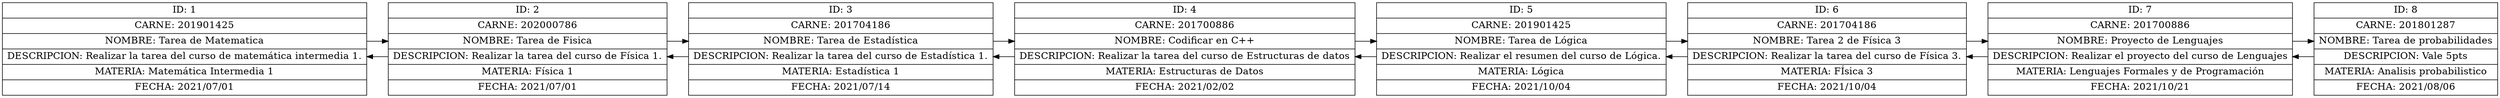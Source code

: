 digraph g {
	graph [
		rankdir = "LR"
	];

	node [
		fontsize = "16"
		shape = "ellipse"
	];

	edge [
	];

	"1" [
		label = "<f0> ID: 1| <f1> CARNE: 201901425| <f2> NOMBRE: Tarea de Matematica| <f3> DESCRIPCION: Realizar la tarea del curso de matemática intermedia 1.| <f4> MATERIA: Matemática Intermedia 1| <f5> FECHA: 2021/07/01"
	shape = "record"
	];

	"1":f2 -> "2":f2 [
		id = 0
	];

	"2" [
		label = "<f0> ID: 2| <f1> CARNE: 202000786| <f2> NOMBRE: Tarea de Fisica| <f3> DESCRIPCION: Realizar la tarea del curso de Física 1.| <f4> MATERIA: Física 1| <f5> FECHA: 2021/07/01"
	shape = "record"
	];

	"2":f3 -> "1":f3 [
		id = 1
	];

	"2":f2 -> "3":f2 [
		id = 2
	];

	"3" [
		label = "<f0> ID: 3| <f1> CARNE: 201704186| <f2> NOMBRE: Tarea de Estadística| <f3> DESCRIPCION: Realizar la tarea del curso de Estadística 1.| <f4> MATERIA: Estadística 1| <f5> FECHA: 2021/07/14"
	shape = "record"
	];

	"3":f3 -> "2":f3 [
		id = 3
	];

	"3":f2 -> "4":f2 [
		id = 4
	];

	"4" [
		label = "<f0> ID: 4| <f1> CARNE: 201700886| <f2> NOMBRE: Codificar en C++| <f3> DESCRIPCION: Realizar la tarea del curso de Estructuras de datos| <f4> MATERIA: Estructuras de Datos| <f5> FECHA: 2021/02/02"
	shape = "record"
	];

	"4":f3 -> "3":f3 [
		id = 5
	];

	"4":f2 -> "5":f2 [
		id = 6
	];

	"5" [
		label = "<f0> ID: 5| <f1> CARNE: 201901425| <f2> NOMBRE: Tarea de Lógica| <f3> DESCRIPCION: Realizar el resumen del curso de Lógica.| <f4> MATERIA: Lógica| <f5> FECHA: 2021/10/04"
	shape = "record"
	];

	"5":f3 -> "4":f3 [
		id = 7
	];

	"5":f2 -> "6":f2 [
		id = 8
	];

	"6" [
		label = "<f0> ID: 6| <f1> CARNE: 201704186| <f2> NOMBRE: Tarea 2 de Física 3| <f3> DESCRIPCION: Realizar la tarea del curso de Física 3.| <f4> MATERIA: FÍsica 3| <f5> FECHA: 2021/10/04"
	shape = "record"
	];

	"6":f3 -> "5":f3 [
		id = 9
	];

	"6":f2 -> "7":f2 [
		id = 10
	];

	"7" [
		label = "<f0> ID: 7| <f1> CARNE: 201700886| <f2> NOMBRE: Proyecto de Lenguajes| <f3> DESCRIPCION: Realizar el proyecto del curso de Lenguajes| <f4> MATERIA: Lenguajes Formales y de Programación| <f5> FECHA: 2021/10/21"
	shape = "record"
	];

	"7":f3 -> "6":f3 [
		id = 11
	];

	"7":f2 -> "8":f2 [
		id = 12
	];

	"8" [
		label = "<f0> ID: 8| <f1> CARNE: 201801287| <f2> NOMBRE: Tarea de probabilidades| <f3> DESCRIPCION: Vale 5pts| <f4> MATERIA: Analisis probabilistico| <f5> FECHA: 2021/08/06"
	shape = "record"
	];

	"8":f3 -> "7":f3 [
		id = 13
	];

}